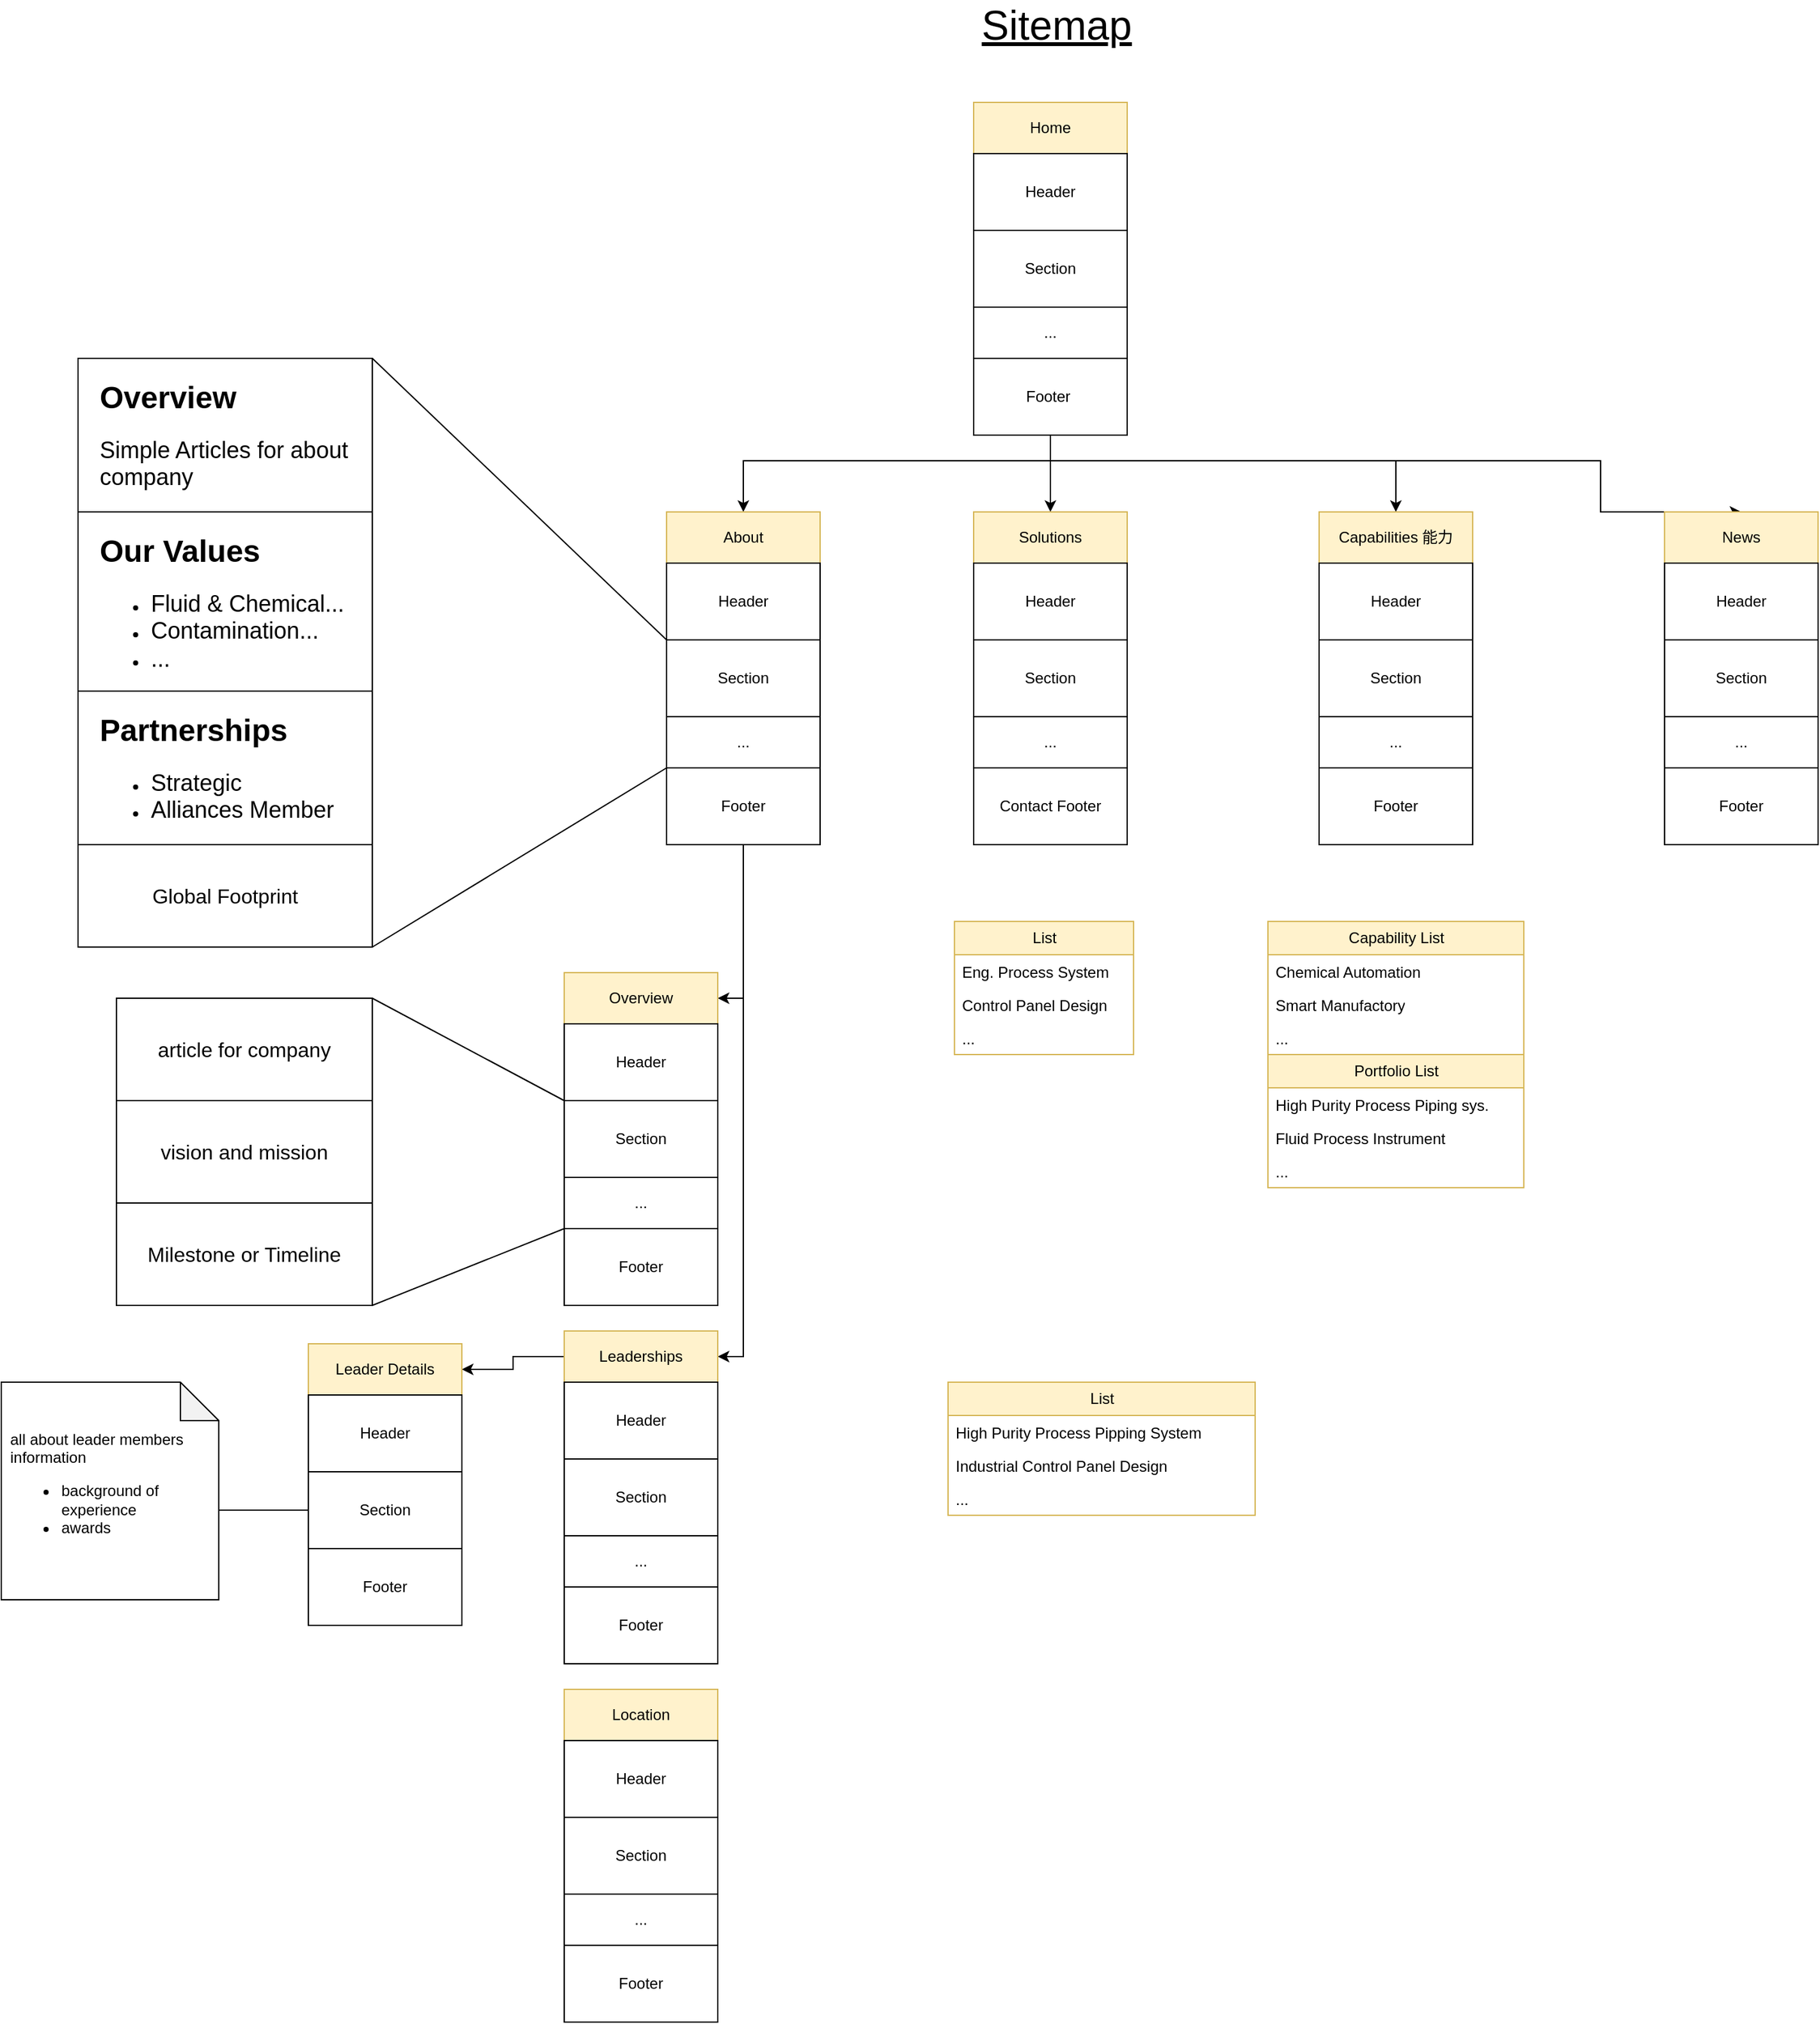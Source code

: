 <mxfile version="26.0.16">
  <diagram name="Page-1" id="oBYgZzEV_ROSUQHzdxET">
    <mxGraphModel dx="3235" dy="1149" grid="1" gridSize="10" guides="1" tooltips="1" connect="1" arrows="1" fold="1" page="1" pageScale="1" pageWidth="1169" pageHeight="827" math="0" shadow="0">
      <root>
        <mxCell id="0" />
        <mxCell id="1" parent="0" />
        <mxCell id="Ijlf91uHuPHN8G6T_H1o-1" value="Home" style="rounded=0;whiteSpace=wrap;html=1;fillColor=#fff2cc;strokeColor=#d6b656;" vertex="1" parent="1">
          <mxGeometry x="440" y="120" width="120" height="40" as="geometry" />
        </mxCell>
        <mxCell id="Ijlf91uHuPHN8G6T_H1o-2" value="Sitemap" style="text;html=1;align=center;verticalAlign=middle;whiteSpace=wrap;rounded=0;fontStyle=4;fontSize=32;" vertex="1" parent="1">
          <mxGeometry x="445" y="40" width="120" height="40" as="geometry" />
        </mxCell>
        <mxCell id="Ijlf91uHuPHN8G6T_H1o-3" value="Header" style="rounded=0;whiteSpace=wrap;html=1;" vertex="1" parent="1">
          <mxGeometry x="440" y="160" width="120" height="60" as="geometry" />
        </mxCell>
        <mxCell id="Ijlf91uHuPHN8G6T_H1o-4" value="Section" style="rounded=0;whiteSpace=wrap;html=1;" vertex="1" parent="1">
          <mxGeometry x="440" y="220" width="120" height="60" as="geometry" />
        </mxCell>
        <mxCell id="Ijlf91uHuPHN8G6T_H1o-27" style="edgeStyle=orthogonalEdgeStyle;rounded=0;orthogonalLoop=1;jettySize=auto;html=1;entryX=0.5;entryY=0;entryDx=0;entryDy=0;" edge="1" parent="1" source="Ijlf91uHuPHN8G6T_H1o-5" target="Ijlf91uHuPHN8G6T_H1o-7">
          <mxGeometry relative="1" as="geometry">
            <Array as="points">
              <mxPoint x="500" y="400" />
              <mxPoint x="260" y="400" />
            </Array>
          </mxGeometry>
        </mxCell>
        <mxCell id="Ijlf91uHuPHN8G6T_H1o-28" style="edgeStyle=orthogonalEdgeStyle;rounded=0;orthogonalLoop=1;jettySize=auto;html=1;entryX=0.5;entryY=0;entryDx=0;entryDy=0;" edge="1" parent="1" source="Ijlf91uHuPHN8G6T_H1o-5" target="Ijlf91uHuPHN8G6T_H1o-12">
          <mxGeometry relative="1" as="geometry">
            <Array as="points">
              <mxPoint x="500" y="420" />
              <mxPoint x="500" y="420" />
            </Array>
          </mxGeometry>
        </mxCell>
        <mxCell id="Ijlf91uHuPHN8G6T_H1o-29" style="edgeStyle=orthogonalEdgeStyle;rounded=0;orthogonalLoop=1;jettySize=auto;html=1;entryX=0.5;entryY=0;entryDx=0;entryDy=0;" edge="1" parent="1" source="Ijlf91uHuPHN8G6T_H1o-5" target="Ijlf91uHuPHN8G6T_H1o-17">
          <mxGeometry relative="1" as="geometry">
            <Array as="points">
              <mxPoint x="500" y="400" />
              <mxPoint x="770" y="400" />
            </Array>
          </mxGeometry>
        </mxCell>
        <mxCell id="Ijlf91uHuPHN8G6T_H1o-30" style="edgeStyle=orthogonalEdgeStyle;rounded=0;orthogonalLoop=1;jettySize=auto;html=1;entryX=0.5;entryY=0;entryDx=0;entryDy=0;" edge="1" parent="1" source="Ijlf91uHuPHN8G6T_H1o-5" target="Ijlf91uHuPHN8G6T_H1o-22">
          <mxGeometry relative="1" as="geometry">
            <Array as="points">
              <mxPoint x="500" y="400" />
              <mxPoint x="930" y="400" />
            </Array>
          </mxGeometry>
        </mxCell>
        <mxCell id="Ijlf91uHuPHN8G6T_H1o-5" value="Footer&lt;span style=&quot;background-color: transparent; color: light-dark(rgb(0, 0, 0), rgb(255, 255, 255));&quot;&gt;&amp;nbsp;&lt;/span&gt;" style="rounded=0;whiteSpace=wrap;html=1;" vertex="1" parent="1">
          <mxGeometry x="440" y="320" width="120" height="60" as="geometry" />
        </mxCell>
        <mxCell id="Ijlf91uHuPHN8G6T_H1o-6" value="..." style="rounded=0;whiteSpace=wrap;html=1;" vertex="1" parent="1">
          <mxGeometry x="440" y="280" width="120" height="40" as="geometry" />
        </mxCell>
        <mxCell id="Ijlf91uHuPHN8G6T_H1o-7" value="About" style="rounded=0;whiteSpace=wrap;html=1;fillColor=#fff2cc;strokeColor=#d6b656;" vertex="1" parent="1">
          <mxGeometry x="200" y="440" width="120" height="40" as="geometry" />
        </mxCell>
        <mxCell id="Ijlf91uHuPHN8G6T_H1o-8" value="Header" style="rounded=0;whiteSpace=wrap;html=1;" vertex="1" parent="1">
          <mxGeometry x="200" y="480" width="120" height="60" as="geometry" />
        </mxCell>
        <mxCell id="Ijlf91uHuPHN8G6T_H1o-9" value="Section" style="rounded=0;whiteSpace=wrap;html=1;" vertex="1" parent="1">
          <mxGeometry x="200" y="540" width="120" height="60" as="geometry" />
        </mxCell>
        <mxCell id="Ijlf91uHuPHN8G6T_H1o-67" style="edgeStyle=orthogonalEdgeStyle;rounded=0;orthogonalLoop=1;jettySize=auto;html=1;entryX=1;entryY=0.5;entryDx=0;entryDy=0;" edge="1" parent="1" source="Ijlf91uHuPHN8G6T_H1o-10" target="Ijlf91uHuPHN8G6T_H1o-42">
          <mxGeometry relative="1" as="geometry" />
        </mxCell>
        <mxCell id="Ijlf91uHuPHN8G6T_H1o-68" style="edgeStyle=orthogonalEdgeStyle;rounded=0;orthogonalLoop=1;jettySize=auto;html=1;entryX=1;entryY=0.5;entryDx=0;entryDy=0;" edge="1" parent="1" source="Ijlf91uHuPHN8G6T_H1o-10" target="Ijlf91uHuPHN8G6T_H1o-31">
          <mxGeometry relative="1" as="geometry" />
        </mxCell>
        <mxCell id="Ijlf91uHuPHN8G6T_H1o-10" value="Footer" style="rounded=0;whiteSpace=wrap;html=1;" vertex="1" parent="1">
          <mxGeometry x="200" y="640" width="120" height="60" as="geometry" />
        </mxCell>
        <mxCell id="Ijlf91uHuPHN8G6T_H1o-11" value="..." style="rounded=0;whiteSpace=wrap;html=1;" vertex="1" parent="1">
          <mxGeometry x="200" y="600" width="120" height="40" as="geometry" />
        </mxCell>
        <mxCell id="Ijlf91uHuPHN8G6T_H1o-12" value="Solutions" style="rounded=0;whiteSpace=wrap;html=1;fillColor=#fff2cc;strokeColor=#d6b656;" vertex="1" parent="1">
          <mxGeometry x="440" y="440" width="120" height="40" as="geometry" />
        </mxCell>
        <mxCell id="Ijlf91uHuPHN8G6T_H1o-13" value="Header" style="rounded=0;whiteSpace=wrap;html=1;" vertex="1" parent="1">
          <mxGeometry x="440" y="480" width="120" height="60" as="geometry" />
        </mxCell>
        <mxCell id="Ijlf91uHuPHN8G6T_H1o-14" value="Section" style="rounded=0;whiteSpace=wrap;html=1;" vertex="1" parent="1">
          <mxGeometry x="440" y="540" width="120" height="60" as="geometry" />
        </mxCell>
        <mxCell id="Ijlf91uHuPHN8G6T_H1o-15" value="Contact Footer" style="rounded=0;whiteSpace=wrap;html=1;" vertex="1" parent="1">
          <mxGeometry x="440" y="640" width="120" height="60" as="geometry" />
        </mxCell>
        <mxCell id="Ijlf91uHuPHN8G6T_H1o-16" value="..." style="rounded=0;whiteSpace=wrap;html=1;" vertex="1" parent="1">
          <mxGeometry x="440" y="600" width="120" height="40" as="geometry" />
        </mxCell>
        <mxCell id="Ijlf91uHuPHN8G6T_H1o-17" value="Capabilities 能力" style="rounded=0;whiteSpace=wrap;html=1;fillColor=#fff2cc;strokeColor=#d6b656;" vertex="1" parent="1">
          <mxGeometry x="710" y="440" width="120" height="40" as="geometry" />
        </mxCell>
        <mxCell id="Ijlf91uHuPHN8G6T_H1o-18" value="Header" style="rounded=0;whiteSpace=wrap;html=1;" vertex="1" parent="1">
          <mxGeometry x="710" y="480" width="120" height="60" as="geometry" />
        </mxCell>
        <mxCell id="Ijlf91uHuPHN8G6T_H1o-19" value="Section" style="rounded=0;whiteSpace=wrap;html=1;" vertex="1" parent="1">
          <mxGeometry x="710" y="540" width="120" height="60" as="geometry" />
        </mxCell>
        <mxCell id="Ijlf91uHuPHN8G6T_H1o-20" value="Footer" style="rounded=0;whiteSpace=wrap;html=1;" vertex="1" parent="1">
          <mxGeometry x="710" y="640" width="120" height="60" as="geometry" />
        </mxCell>
        <mxCell id="Ijlf91uHuPHN8G6T_H1o-21" value="..." style="rounded=0;whiteSpace=wrap;html=1;" vertex="1" parent="1">
          <mxGeometry x="710" y="600" width="120" height="40" as="geometry" />
        </mxCell>
        <mxCell id="Ijlf91uHuPHN8G6T_H1o-22" value="News" style="rounded=0;whiteSpace=wrap;html=1;fillColor=#fff2cc;strokeColor=#d6b656;" vertex="1" parent="1">
          <mxGeometry x="980" y="440" width="120" height="40" as="geometry" />
        </mxCell>
        <mxCell id="Ijlf91uHuPHN8G6T_H1o-23" value="Header" style="rounded=0;whiteSpace=wrap;html=1;" vertex="1" parent="1">
          <mxGeometry x="980" y="480" width="120" height="60" as="geometry" />
        </mxCell>
        <mxCell id="Ijlf91uHuPHN8G6T_H1o-24" value="Section" style="rounded=0;whiteSpace=wrap;html=1;" vertex="1" parent="1">
          <mxGeometry x="980" y="540" width="120" height="60" as="geometry" />
        </mxCell>
        <mxCell id="Ijlf91uHuPHN8G6T_H1o-25" value="Footer" style="rounded=0;whiteSpace=wrap;html=1;" vertex="1" parent="1">
          <mxGeometry x="980" y="640" width="120" height="60" as="geometry" />
        </mxCell>
        <mxCell id="Ijlf91uHuPHN8G6T_H1o-26" value="..." style="rounded=0;whiteSpace=wrap;html=1;" vertex="1" parent="1">
          <mxGeometry x="980" y="600" width="120" height="40" as="geometry" />
        </mxCell>
        <mxCell id="Ijlf91uHuPHN8G6T_H1o-66" style="edgeStyle=orthogonalEdgeStyle;rounded=0;orthogonalLoop=1;jettySize=auto;html=1;entryX=1;entryY=0.5;entryDx=0;entryDy=0;" edge="1" parent="1" source="Ijlf91uHuPHN8G6T_H1o-31" target="Ijlf91uHuPHN8G6T_H1o-60">
          <mxGeometry relative="1" as="geometry" />
        </mxCell>
        <mxCell id="Ijlf91uHuPHN8G6T_H1o-31" value="Leaderships" style="rounded=0;whiteSpace=wrap;html=1;fillColor=#fff2cc;strokeColor=#d6b656;" vertex="1" parent="1">
          <mxGeometry x="120" y="1080" width="120" height="40" as="geometry" />
        </mxCell>
        <mxCell id="Ijlf91uHuPHN8G6T_H1o-32" value="Header" style="rounded=0;whiteSpace=wrap;html=1;" vertex="1" parent="1">
          <mxGeometry x="120" y="1120" width="120" height="60" as="geometry" />
        </mxCell>
        <mxCell id="Ijlf91uHuPHN8G6T_H1o-33" value="Section" style="rounded=0;whiteSpace=wrap;html=1;" vertex="1" parent="1">
          <mxGeometry x="120" y="1180" width="120" height="60" as="geometry" />
        </mxCell>
        <mxCell id="Ijlf91uHuPHN8G6T_H1o-34" value="Footer" style="rounded=0;whiteSpace=wrap;html=1;" vertex="1" parent="1">
          <mxGeometry x="120" y="1280" width="120" height="60" as="geometry" />
        </mxCell>
        <mxCell id="Ijlf91uHuPHN8G6T_H1o-35" value="..." style="rounded=0;whiteSpace=wrap;html=1;" vertex="1" parent="1">
          <mxGeometry x="120" y="1240" width="120" height="40" as="geometry" />
        </mxCell>
        <mxCell id="Ijlf91uHuPHN8G6T_H1o-37" value="" style="rounded=0;whiteSpace=wrap;html=1;" vertex="1" parent="1">
          <mxGeometry x="-260" y="580" width="230" height="120" as="geometry" />
        </mxCell>
        <mxCell id="Ijlf91uHuPHN8G6T_H1o-39" value="&lt;h1 style=&quot;margin-top: 0px;&quot;&gt;Partnerships&lt;/h1&gt;&lt;p&gt;&lt;/p&gt;&lt;ul&gt;&lt;li&gt;&lt;font style=&quot;font-size: 18px;&quot;&gt;Strategic&lt;/font&gt;&lt;/li&gt;&lt;li&gt;&lt;font style=&quot;font-size: 18px;&quot;&gt;Alliances Member&lt;/font&gt;&lt;/li&gt;&lt;/ul&gt;&lt;p&gt;&lt;/p&gt;" style="text;html=1;whiteSpace=wrap;overflow=hidden;rounded=0;" vertex="1" parent="1">
          <mxGeometry x="-245" y="590" width="200" height="100" as="geometry" />
        </mxCell>
        <mxCell id="Ijlf91uHuPHN8G6T_H1o-40" value="" style="rounded=0;whiteSpace=wrap;html=1;" vertex="1" parent="1">
          <mxGeometry x="-260" y="440" width="230" height="140" as="geometry" />
        </mxCell>
        <mxCell id="Ijlf91uHuPHN8G6T_H1o-41" value="&lt;h1 style=&quot;margin-top: 0px;&quot;&gt;Our Values&lt;/h1&gt;&lt;p&gt;&lt;/p&gt;&lt;ul&gt;&lt;li&gt;&lt;span style=&quot;font-size: 18px;&quot;&gt;Fluid &amp;amp; Chemical...&lt;/span&gt;&lt;/li&gt;&lt;li&gt;&lt;span style=&quot;font-size: 18px;&quot;&gt;Contamination...&lt;/span&gt;&lt;/li&gt;&lt;li&gt;&lt;span style=&quot;font-size: 18px;&quot;&gt;...&lt;/span&gt;&lt;/li&gt;&lt;/ul&gt;&lt;p&gt;&lt;/p&gt;" style="text;html=1;whiteSpace=wrap;overflow=hidden;rounded=0;" vertex="1" parent="1">
          <mxGeometry x="-245" y="450" width="200" height="120" as="geometry" />
        </mxCell>
        <mxCell id="Ijlf91uHuPHN8G6T_H1o-42" value="Overview" style="rounded=0;whiteSpace=wrap;html=1;fillColor=#fff2cc;strokeColor=#d6b656;" vertex="1" parent="1">
          <mxGeometry x="120" y="800" width="120" height="40" as="geometry" />
        </mxCell>
        <mxCell id="Ijlf91uHuPHN8G6T_H1o-43" value="Header" style="rounded=0;whiteSpace=wrap;html=1;" vertex="1" parent="1">
          <mxGeometry x="120" y="840" width="120" height="60" as="geometry" />
        </mxCell>
        <mxCell id="Ijlf91uHuPHN8G6T_H1o-44" value="Section" style="rounded=0;whiteSpace=wrap;html=1;" vertex="1" parent="1">
          <mxGeometry x="120" y="900" width="120" height="60" as="geometry" />
        </mxCell>
        <mxCell id="Ijlf91uHuPHN8G6T_H1o-45" value="Footer" style="rounded=0;whiteSpace=wrap;html=1;" vertex="1" parent="1">
          <mxGeometry x="120" y="1000" width="120" height="60" as="geometry" />
        </mxCell>
        <mxCell id="Ijlf91uHuPHN8G6T_H1o-46" value="..." style="rounded=0;whiteSpace=wrap;html=1;" vertex="1" parent="1">
          <mxGeometry x="120" y="960" width="120" height="40" as="geometry" />
        </mxCell>
        <mxCell id="Ijlf91uHuPHN8G6T_H1o-47" value="" style="rounded=0;whiteSpace=wrap;html=1;" vertex="1" parent="1">
          <mxGeometry x="-260" y="320" width="230" height="120" as="geometry" />
        </mxCell>
        <mxCell id="Ijlf91uHuPHN8G6T_H1o-48" value="&lt;h1 style=&quot;margin-top: 0px;&quot;&gt;Overview&lt;/h1&gt;&lt;p&gt;&lt;/p&gt;&lt;span style=&quot;font-size: 18px; background-color: transparent; color: light-dark(rgb(0, 0, 0), rgb(255, 255, 255));&quot;&gt;Simple Articles for about company&amp;nbsp;&lt;/span&gt;&lt;p&gt;&lt;/p&gt;" style="text;html=1;whiteSpace=wrap;overflow=hidden;rounded=0;" vertex="1" parent="1">
          <mxGeometry x="-245" y="330" width="200" height="100" as="geometry" />
        </mxCell>
        <mxCell id="Ijlf91uHuPHN8G6T_H1o-49" value="" style="endArrow=none;html=1;rounded=0;entryX=0;entryY=0;entryDx=0;entryDy=0;exitX=1;exitY=0;exitDx=0;exitDy=0;" edge="1" parent="1" source="Ijlf91uHuPHN8G6T_H1o-47" target="Ijlf91uHuPHN8G6T_H1o-9">
          <mxGeometry width="50" height="50" relative="1" as="geometry">
            <mxPoint x="490" y="690" as="sourcePoint" />
            <mxPoint x="540" y="640" as="targetPoint" />
          </mxGeometry>
        </mxCell>
        <mxCell id="Ijlf91uHuPHN8G6T_H1o-50" value="" style="endArrow=none;html=1;rounded=0;entryX=0;entryY=1;entryDx=0;entryDy=0;exitX=1;exitY=1;exitDx=0;exitDy=0;" edge="1" parent="1" source="Ijlf91uHuPHN8G6T_H1o-54" target="Ijlf91uHuPHN8G6T_H1o-11">
          <mxGeometry width="50" height="50" relative="1" as="geometry">
            <mxPoint x="490" y="690" as="sourcePoint" />
            <mxPoint x="540" y="640" as="targetPoint" />
          </mxGeometry>
        </mxCell>
        <mxCell id="Ijlf91uHuPHN8G6T_H1o-51" value="&lt;font style=&quot;font-size: 16px;&quot;&gt;article for company&lt;/font&gt;" style="rounded=0;whiteSpace=wrap;html=1;" vertex="1" parent="1">
          <mxGeometry x="-230" y="820" width="200" height="80" as="geometry" />
        </mxCell>
        <mxCell id="Ijlf91uHuPHN8G6T_H1o-52" value="vision and mission" style="rounded=0;whiteSpace=wrap;html=1;fontSize=16;" vertex="1" parent="1">
          <mxGeometry x="-230" y="900" width="200" height="80" as="geometry" />
        </mxCell>
        <mxCell id="Ijlf91uHuPHN8G6T_H1o-53" value="Milestone or Timeline" style="rounded=0;whiteSpace=wrap;html=1;fontSize=16;" vertex="1" parent="1">
          <mxGeometry x="-230" y="980" width="200" height="80" as="geometry" />
        </mxCell>
        <mxCell id="Ijlf91uHuPHN8G6T_H1o-54" value="Global Footprint" style="rounded=0;whiteSpace=wrap;html=1;fontSize=16;" vertex="1" parent="1">
          <mxGeometry x="-260" y="700" width="230" height="80" as="geometry" />
        </mxCell>
        <mxCell id="Ijlf91uHuPHN8G6T_H1o-55" value="" style="endArrow=none;html=1;rounded=0;entryX=1;entryY=0;entryDx=0;entryDy=0;exitX=0;exitY=0;exitDx=0;exitDy=0;" edge="1" parent="1" source="Ijlf91uHuPHN8G6T_H1o-44" target="Ijlf91uHuPHN8G6T_H1o-51">
          <mxGeometry width="50" height="50" relative="1" as="geometry">
            <mxPoint x="340" y="730" as="sourcePoint" />
            <mxPoint x="390" y="680" as="targetPoint" />
          </mxGeometry>
        </mxCell>
        <mxCell id="Ijlf91uHuPHN8G6T_H1o-56" value="" style="endArrow=none;html=1;rounded=0;entryX=0;entryY=1;entryDx=0;entryDy=0;exitX=1;exitY=1;exitDx=0;exitDy=0;" edge="1" parent="1" source="Ijlf91uHuPHN8G6T_H1o-53" target="Ijlf91uHuPHN8G6T_H1o-46">
          <mxGeometry width="50" height="50" relative="1" as="geometry">
            <mxPoint x="340" y="730" as="sourcePoint" />
            <mxPoint x="390" y="680" as="targetPoint" />
          </mxGeometry>
        </mxCell>
        <mxCell id="Ijlf91uHuPHN8G6T_H1o-57" value="&lt;div&gt;&lt;br&gt;&lt;/div&gt;" style="shape=note;whiteSpace=wrap;html=1;backgroundOutline=1;darkOpacity=0.05;align=left;" vertex="1" parent="1">
          <mxGeometry x="-320" y="1120" width="170" height="170" as="geometry" />
        </mxCell>
        <mxCell id="Ijlf91uHuPHN8G6T_H1o-59" value="all about leader members information&lt;div&gt;&lt;ul&gt;&lt;li&gt;background of experience&lt;/li&gt;&lt;li&gt;awards&lt;/li&gt;&lt;/ul&gt;&lt;/div&gt;" style="text;html=1;align=left;verticalAlign=middle;whiteSpace=wrap;rounded=0;" vertex="1" parent="1">
          <mxGeometry x="-315" y="1153" width="160" height="104" as="geometry" />
        </mxCell>
        <mxCell id="Ijlf91uHuPHN8G6T_H1o-60" value="Leader Details" style="rounded=0;whiteSpace=wrap;html=1;fillColor=#fff2cc;strokeColor=#d6b656;" vertex="1" parent="1">
          <mxGeometry x="-80" y="1090" width="120" height="40" as="geometry" />
        </mxCell>
        <mxCell id="Ijlf91uHuPHN8G6T_H1o-61" value="Header" style="rounded=0;whiteSpace=wrap;html=1;" vertex="1" parent="1">
          <mxGeometry x="-80" y="1130" width="120" height="60" as="geometry" />
        </mxCell>
        <mxCell id="Ijlf91uHuPHN8G6T_H1o-62" value="Section" style="rounded=0;whiteSpace=wrap;html=1;" vertex="1" parent="1">
          <mxGeometry x="-80" y="1190" width="120" height="60" as="geometry" />
        </mxCell>
        <mxCell id="Ijlf91uHuPHN8G6T_H1o-63" value="Footer" style="rounded=0;whiteSpace=wrap;html=1;" vertex="1" parent="1">
          <mxGeometry x="-80" y="1250" width="120" height="60" as="geometry" />
        </mxCell>
        <mxCell id="Ijlf91uHuPHN8G6T_H1o-65" style="edgeStyle=orthogonalEdgeStyle;rounded=0;orthogonalLoop=1;jettySize=auto;html=1;entryX=0;entryY=0;entryDx=170;entryDy=100;entryPerimeter=0;endArrow=none;startFill=0;" edge="1" parent="1" source="Ijlf91uHuPHN8G6T_H1o-62" target="Ijlf91uHuPHN8G6T_H1o-57">
          <mxGeometry relative="1" as="geometry" />
        </mxCell>
        <mxCell id="Ijlf91uHuPHN8G6T_H1o-69" value="Location" style="rounded=0;whiteSpace=wrap;html=1;fillColor=#fff2cc;strokeColor=#d6b656;" vertex="1" parent="1">
          <mxGeometry x="120" y="1360" width="120" height="40" as="geometry" />
        </mxCell>
        <mxCell id="Ijlf91uHuPHN8G6T_H1o-70" value="Header" style="rounded=0;whiteSpace=wrap;html=1;" vertex="1" parent="1">
          <mxGeometry x="120" y="1400" width="120" height="60" as="geometry" />
        </mxCell>
        <mxCell id="Ijlf91uHuPHN8G6T_H1o-71" value="Section" style="rounded=0;whiteSpace=wrap;html=1;" vertex="1" parent="1">
          <mxGeometry x="120" y="1460" width="120" height="60" as="geometry" />
        </mxCell>
        <mxCell id="Ijlf91uHuPHN8G6T_H1o-72" value="Footer" style="rounded=0;whiteSpace=wrap;html=1;" vertex="1" parent="1">
          <mxGeometry x="120" y="1560" width="120" height="60" as="geometry" />
        </mxCell>
        <mxCell id="Ijlf91uHuPHN8G6T_H1o-73" value="..." style="rounded=0;whiteSpace=wrap;html=1;" vertex="1" parent="1">
          <mxGeometry x="120" y="1520" width="120" height="40" as="geometry" />
        </mxCell>
        <mxCell id="Ijlf91uHuPHN8G6T_H1o-74" value="Capability List" style="swimlane;fontStyle=0;childLayout=stackLayout;horizontal=1;startSize=26;fillColor=#fff2cc;horizontalStack=0;resizeParent=1;resizeParentMax=0;resizeLast=0;collapsible=1;marginBottom=0;html=1;strokeColor=#d6b656;" vertex="1" parent="1">
          <mxGeometry x="670" y="760" width="200" height="104" as="geometry" />
        </mxCell>
        <mxCell id="Ijlf91uHuPHN8G6T_H1o-75" value="Chemical Automation" style="text;strokeColor=none;fillColor=none;align=left;verticalAlign=top;spacingLeft=4;spacingRight=4;overflow=hidden;rotatable=0;points=[[0,0.5],[1,0.5]];portConstraint=eastwest;whiteSpace=wrap;html=1;" vertex="1" parent="Ijlf91uHuPHN8G6T_H1o-74">
          <mxGeometry y="26" width="200" height="26" as="geometry" />
        </mxCell>
        <mxCell id="Ijlf91uHuPHN8G6T_H1o-76" value="Smart Manufactory" style="text;strokeColor=none;fillColor=none;align=left;verticalAlign=top;spacingLeft=4;spacingRight=4;overflow=hidden;rotatable=0;points=[[0,0.5],[1,0.5]];portConstraint=eastwest;whiteSpace=wrap;html=1;" vertex="1" parent="Ijlf91uHuPHN8G6T_H1o-74">
          <mxGeometry y="52" width="200" height="26" as="geometry" />
        </mxCell>
        <mxCell id="Ijlf91uHuPHN8G6T_H1o-77" value="..." style="text;strokeColor=none;fillColor=none;align=left;verticalAlign=top;spacingLeft=4;spacingRight=4;overflow=hidden;rotatable=0;points=[[0,0.5],[1,0.5]];portConstraint=eastwest;whiteSpace=wrap;html=1;" vertex="1" parent="Ijlf91uHuPHN8G6T_H1o-74">
          <mxGeometry y="78" width="200" height="26" as="geometry" />
        </mxCell>
        <mxCell id="Ijlf91uHuPHN8G6T_H1o-78" value="List" style="swimlane;fontStyle=0;childLayout=stackLayout;horizontal=1;startSize=26;fillColor=#fff2cc;horizontalStack=0;resizeParent=1;resizeParentMax=0;resizeLast=0;collapsible=1;marginBottom=0;html=1;strokeColor=#d6b656;" vertex="1" parent="1">
          <mxGeometry x="420" y="1120" width="240" height="104" as="geometry" />
        </mxCell>
        <mxCell id="Ijlf91uHuPHN8G6T_H1o-79" value="High Purity Process Pipping System" style="text;strokeColor=none;fillColor=none;align=left;verticalAlign=top;spacingLeft=4;spacingRight=4;overflow=hidden;rotatable=0;points=[[0,0.5],[1,0.5]];portConstraint=eastwest;whiteSpace=wrap;html=1;" vertex="1" parent="Ijlf91uHuPHN8G6T_H1o-78">
          <mxGeometry y="26" width="240" height="26" as="geometry" />
        </mxCell>
        <mxCell id="Ijlf91uHuPHN8G6T_H1o-80" value="Industrial Control Panel Design" style="text;strokeColor=none;fillColor=none;align=left;verticalAlign=top;spacingLeft=4;spacingRight=4;overflow=hidden;rotatable=0;points=[[0,0.5],[1,0.5]];portConstraint=eastwest;whiteSpace=wrap;html=1;" vertex="1" parent="Ijlf91uHuPHN8G6T_H1o-78">
          <mxGeometry y="52" width="240" height="26" as="geometry" />
        </mxCell>
        <mxCell id="Ijlf91uHuPHN8G6T_H1o-81" value="..." style="text;strokeColor=none;fillColor=none;align=left;verticalAlign=top;spacingLeft=4;spacingRight=4;overflow=hidden;rotatable=0;points=[[0,0.5],[1,0.5]];portConstraint=eastwest;whiteSpace=wrap;html=1;" vertex="1" parent="Ijlf91uHuPHN8G6T_H1o-78">
          <mxGeometry y="78" width="240" height="26" as="geometry" />
        </mxCell>
        <mxCell id="Ijlf91uHuPHN8G6T_H1o-82" value="List" style="swimlane;fontStyle=0;childLayout=stackLayout;horizontal=1;startSize=26;fillColor=#fff2cc;horizontalStack=0;resizeParent=1;resizeParentMax=0;resizeLast=0;collapsible=1;marginBottom=0;html=1;strokeColor=#d6b656;" vertex="1" parent="1">
          <mxGeometry x="425" y="760" width="140" height="104" as="geometry" />
        </mxCell>
        <mxCell id="Ijlf91uHuPHN8G6T_H1o-83" value="Eng. Process System" style="text;strokeColor=none;fillColor=none;align=left;verticalAlign=top;spacingLeft=4;spacingRight=4;overflow=hidden;rotatable=0;points=[[0,0.5],[1,0.5]];portConstraint=eastwest;whiteSpace=wrap;html=1;" vertex="1" parent="Ijlf91uHuPHN8G6T_H1o-82">
          <mxGeometry y="26" width="140" height="26" as="geometry" />
        </mxCell>
        <mxCell id="Ijlf91uHuPHN8G6T_H1o-84" value="Control Panel Design" style="text;strokeColor=none;fillColor=none;align=left;verticalAlign=top;spacingLeft=4;spacingRight=4;overflow=hidden;rotatable=0;points=[[0,0.5],[1,0.5]];portConstraint=eastwest;whiteSpace=wrap;html=1;" vertex="1" parent="Ijlf91uHuPHN8G6T_H1o-82">
          <mxGeometry y="52" width="140" height="26" as="geometry" />
        </mxCell>
        <mxCell id="Ijlf91uHuPHN8G6T_H1o-85" value="..." style="text;strokeColor=none;fillColor=none;align=left;verticalAlign=top;spacingLeft=4;spacingRight=4;overflow=hidden;rotatable=0;points=[[0,0.5],[1,0.5]];portConstraint=eastwest;whiteSpace=wrap;html=1;" vertex="1" parent="Ijlf91uHuPHN8G6T_H1o-82">
          <mxGeometry y="78" width="140" height="26" as="geometry" />
        </mxCell>
        <mxCell id="Ijlf91uHuPHN8G6T_H1o-89" value="Portfolio List" style="swimlane;fontStyle=0;childLayout=stackLayout;horizontal=1;startSize=26;fillColor=#fff2cc;horizontalStack=0;resizeParent=1;resizeParentMax=0;resizeLast=0;collapsible=1;marginBottom=0;html=1;strokeColor=#d6b656;" vertex="1" parent="1">
          <mxGeometry x="670" y="864" width="200" height="104" as="geometry" />
        </mxCell>
        <mxCell id="Ijlf91uHuPHN8G6T_H1o-90" value="High Purity Process Piping sys." style="text;strokeColor=none;fillColor=none;align=left;verticalAlign=top;spacingLeft=4;spacingRight=4;overflow=hidden;rotatable=0;points=[[0,0.5],[1,0.5]];portConstraint=eastwest;whiteSpace=wrap;html=1;" vertex="1" parent="Ijlf91uHuPHN8G6T_H1o-89">
          <mxGeometry y="26" width="200" height="26" as="geometry" />
        </mxCell>
        <mxCell id="Ijlf91uHuPHN8G6T_H1o-91" value="Fluid Process Instrument" style="text;strokeColor=none;fillColor=none;align=left;verticalAlign=top;spacingLeft=4;spacingRight=4;overflow=hidden;rotatable=0;points=[[0,0.5],[1,0.5]];portConstraint=eastwest;whiteSpace=wrap;html=1;" vertex="1" parent="Ijlf91uHuPHN8G6T_H1o-89">
          <mxGeometry y="52" width="200" height="26" as="geometry" />
        </mxCell>
        <mxCell id="Ijlf91uHuPHN8G6T_H1o-92" value="..." style="text;strokeColor=none;fillColor=none;align=left;verticalAlign=top;spacingLeft=4;spacingRight=4;overflow=hidden;rotatable=0;points=[[0,0.5],[1,0.5]];portConstraint=eastwest;whiteSpace=wrap;html=1;" vertex="1" parent="Ijlf91uHuPHN8G6T_H1o-89">
          <mxGeometry y="78" width="200" height="26" as="geometry" />
        </mxCell>
      </root>
    </mxGraphModel>
  </diagram>
</mxfile>
